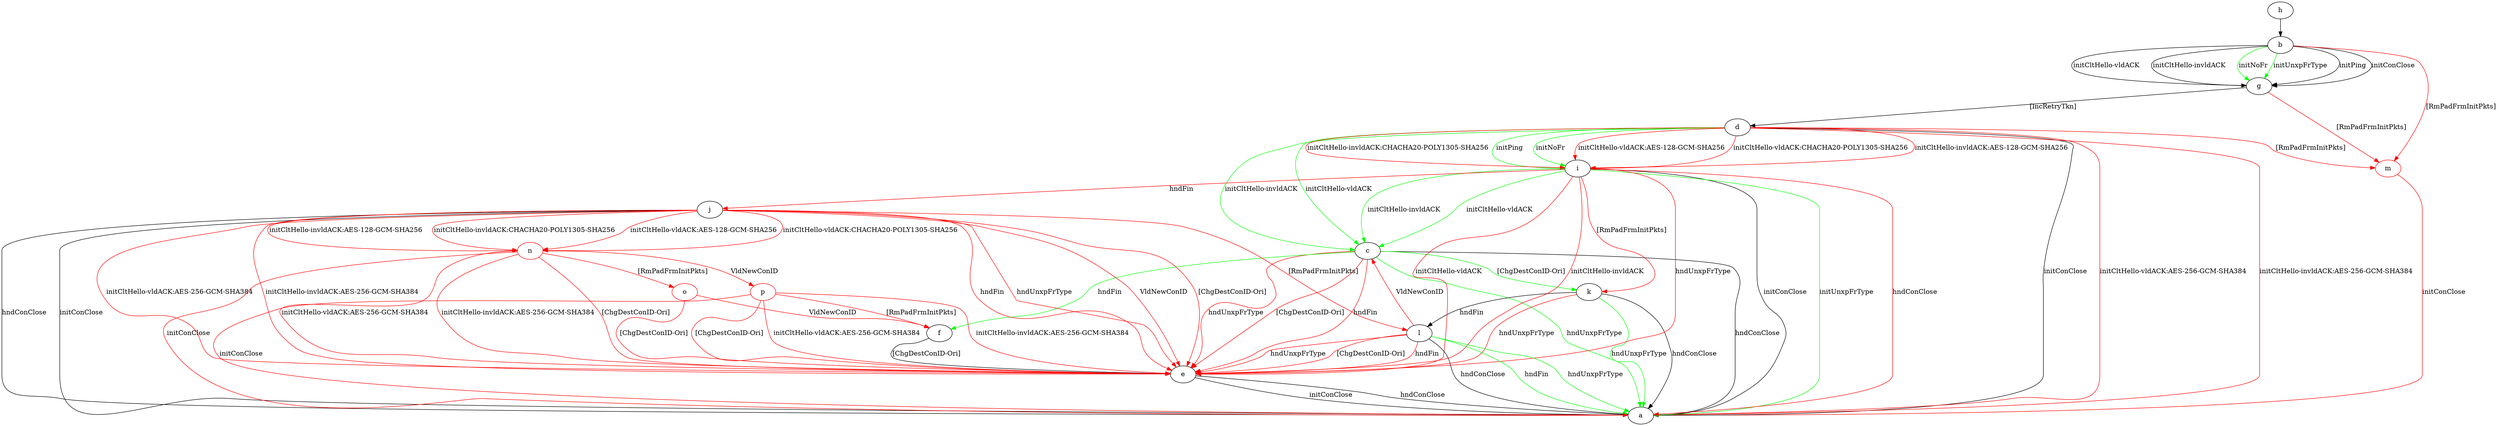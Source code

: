 digraph "" {
	b -> g	[key=0,
		label="initPing "];
	b -> g	[key=1,
		label="initConClose "];
	b -> g	[key=2,
		label="initCltHello-vldACK "];
	b -> g	[key=3,
		label="initCltHello-invldACK "];
	b -> g	[key=4,
		color=green,
		label="initNoFr "];
	b -> g	[key=5,
		color=green,
		label="initUnxpFrType "];
	m	[color=red];
	b -> m	[key=0,
		color=red,
		label="[RmPadFrmInitPkts] "];
	c -> a	[key=0,
		label="hndConClose "];
	c -> a	[key=1,
		color=green,
		label="hndUnxpFrType "];
	c -> e	[key=0,
		color=red,
		label="hndFin "];
	c -> e	[key=1,
		color=red,
		label="hndUnxpFrType "];
	c -> e	[key=2,
		color=red,
		label="[ChgDestConID-Ori] "];
	c -> f	[key=0,
		color=green,
		label="hndFin "];
	c -> k	[key=0,
		color=green,
		label="[ChgDestConID-Ori] "];
	d -> a	[key=0,
		label="initConClose "];
	d -> a	[key=1,
		color=red,
		label="initCltHello-vldACK:AES-256-GCM-SHA384 "];
	d -> a	[key=2,
		color=red,
		label="initCltHello-invldACK:AES-256-GCM-SHA384 "];
	d -> c	[key=0,
		color=green,
		label="initCltHello-vldACK "];
	d -> c	[key=1,
		color=green,
		label="initCltHello-invldACK "];
	d -> i	[key=0,
		color=green,
		label="initPing "];
	d -> i	[key=1,
		color=green,
		label="initNoFr "];
	d -> i	[key=2,
		color=red,
		label="initCltHello-vldACK:AES-128-GCM-SHA256 "];
	d -> i	[key=3,
		color=red,
		label="initCltHello-vldACK:CHACHA20-POLY1305-SHA256 "];
	d -> i	[key=4,
		color=red,
		label="initCltHello-invldACK:AES-128-GCM-SHA256 "];
	d -> i	[key=5,
		color=red,
		label="initCltHello-invldACK:CHACHA20-POLY1305-SHA256 "];
	d -> m	[key=0,
		color=red,
		label="[RmPadFrmInitPkts] "];
	e -> a	[key=0,
		label="initConClose "];
	e -> a	[key=1,
		label="hndConClose "];
	f -> e	[key=0,
		label="[ChgDestConID-Ori] "];
	g -> d	[key=0,
		label="[IncRetryTkn] "];
	g -> m	[key=0,
		color=red,
		label="[RmPadFrmInitPkts] "];
	h -> b	[key=0];
	i -> a	[key=0,
		label="initConClose "];
	i -> a	[key=1,
		color=green,
		label="initUnxpFrType "];
	i -> a	[key=2,
		color=red,
		label="hndConClose "];
	i -> c	[key=0,
		color=green,
		label="initCltHello-vldACK "];
	i -> c	[key=1,
		color=green,
		label="initCltHello-invldACK "];
	i -> e	[key=0,
		color=red,
		label="initCltHello-vldACK "];
	i -> e	[key=1,
		color=red,
		label="initCltHello-invldACK "];
	i -> e	[key=2,
		color=red,
		label="hndUnxpFrType "];
	i -> j	[key=0,
		color=red,
		label="hndFin "];
	i -> k	[key=0,
		color=red,
		label="[RmPadFrmInitPkts] "];
	j -> a	[key=0,
		label="initConClose "];
	j -> a	[key=1,
		label="hndConClose "];
	j -> e	[key=0,
		color=red,
		label="initCltHello-vldACK:AES-256-GCM-SHA384 "];
	j -> e	[key=1,
		color=red,
		label="initCltHello-invldACK:AES-256-GCM-SHA384 "];
	j -> e	[key=2,
		color=red,
		label="hndFin "];
	j -> e	[key=3,
		color=red,
		label="hndUnxpFrType "];
	j -> e	[key=4,
		color=red,
		label="VldNewConID "];
	j -> e	[key=5,
		color=red,
		label="[ChgDestConID-Ori] "];
	j -> l	[key=0,
		color=red,
		label="[RmPadFrmInitPkts] "];
	n	[color=red];
	j -> n	[key=0,
		color=red,
		label="initCltHello-vldACK:AES-128-GCM-SHA256 "];
	j -> n	[key=1,
		color=red,
		label="initCltHello-vldACK:CHACHA20-POLY1305-SHA256 "];
	j -> n	[key=2,
		color=red,
		label="initCltHello-invldACK:AES-128-GCM-SHA256 "];
	j -> n	[key=3,
		color=red,
		label="initCltHello-invldACK:CHACHA20-POLY1305-SHA256 "];
	k -> a	[key=0,
		label="hndConClose "];
	k -> a	[key=1,
		color=green,
		label="hndUnxpFrType "];
	k -> e	[key=0,
		color=red,
		label="hndUnxpFrType "];
	k -> l	[key=0,
		label="hndFin "];
	l -> a	[key=0,
		label="hndConClose "];
	l -> a	[key=1,
		color=green,
		label="hndFin "];
	l -> a	[key=2,
		color=green,
		label="hndUnxpFrType "];
	l -> c	[key=0,
		color=red,
		label="VldNewConID "];
	l -> e	[key=0,
		color=red,
		label="hndFin "];
	l -> e	[key=1,
		color=red,
		label="hndUnxpFrType "];
	l -> e	[key=2,
		color=red,
		label="[ChgDestConID-Ori] "];
	m -> a	[key=0,
		color=red,
		label="initConClose "];
	n -> a	[key=0,
		color=red,
		label="initConClose "];
	n -> e	[key=0,
		color=red,
		label="initCltHello-vldACK:AES-256-GCM-SHA384 "];
	n -> e	[key=1,
		color=red,
		label="initCltHello-invldACK:AES-256-GCM-SHA384 "];
	n -> e	[key=2,
		color=red,
		label="[ChgDestConID-Ori] "];
	o	[color=red];
	n -> o	[key=0,
		color=red,
		label="[RmPadFrmInitPkts] "];
	p	[color=red];
	n -> p	[key=0,
		color=red,
		label="VldNewConID "];
	o -> e	[key=0,
		color=red,
		label="[ChgDestConID-Ori] "];
	o -> f	[key=0,
		color=red,
		label="VldNewConID "];
	p -> a	[key=0,
		color=red,
		label="initConClose "];
	p -> e	[key=0,
		color=red,
		label="initCltHello-vldACK:AES-256-GCM-SHA384 "];
	p -> e	[key=1,
		color=red,
		label="initCltHello-invldACK:AES-256-GCM-SHA384 "];
	p -> e	[key=2,
		color=red,
		label="[ChgDestConID-Ori] "];
	p -> f	[key=0,
		color=red,
		label="[RmPadFrmInitPkts] "];
}
